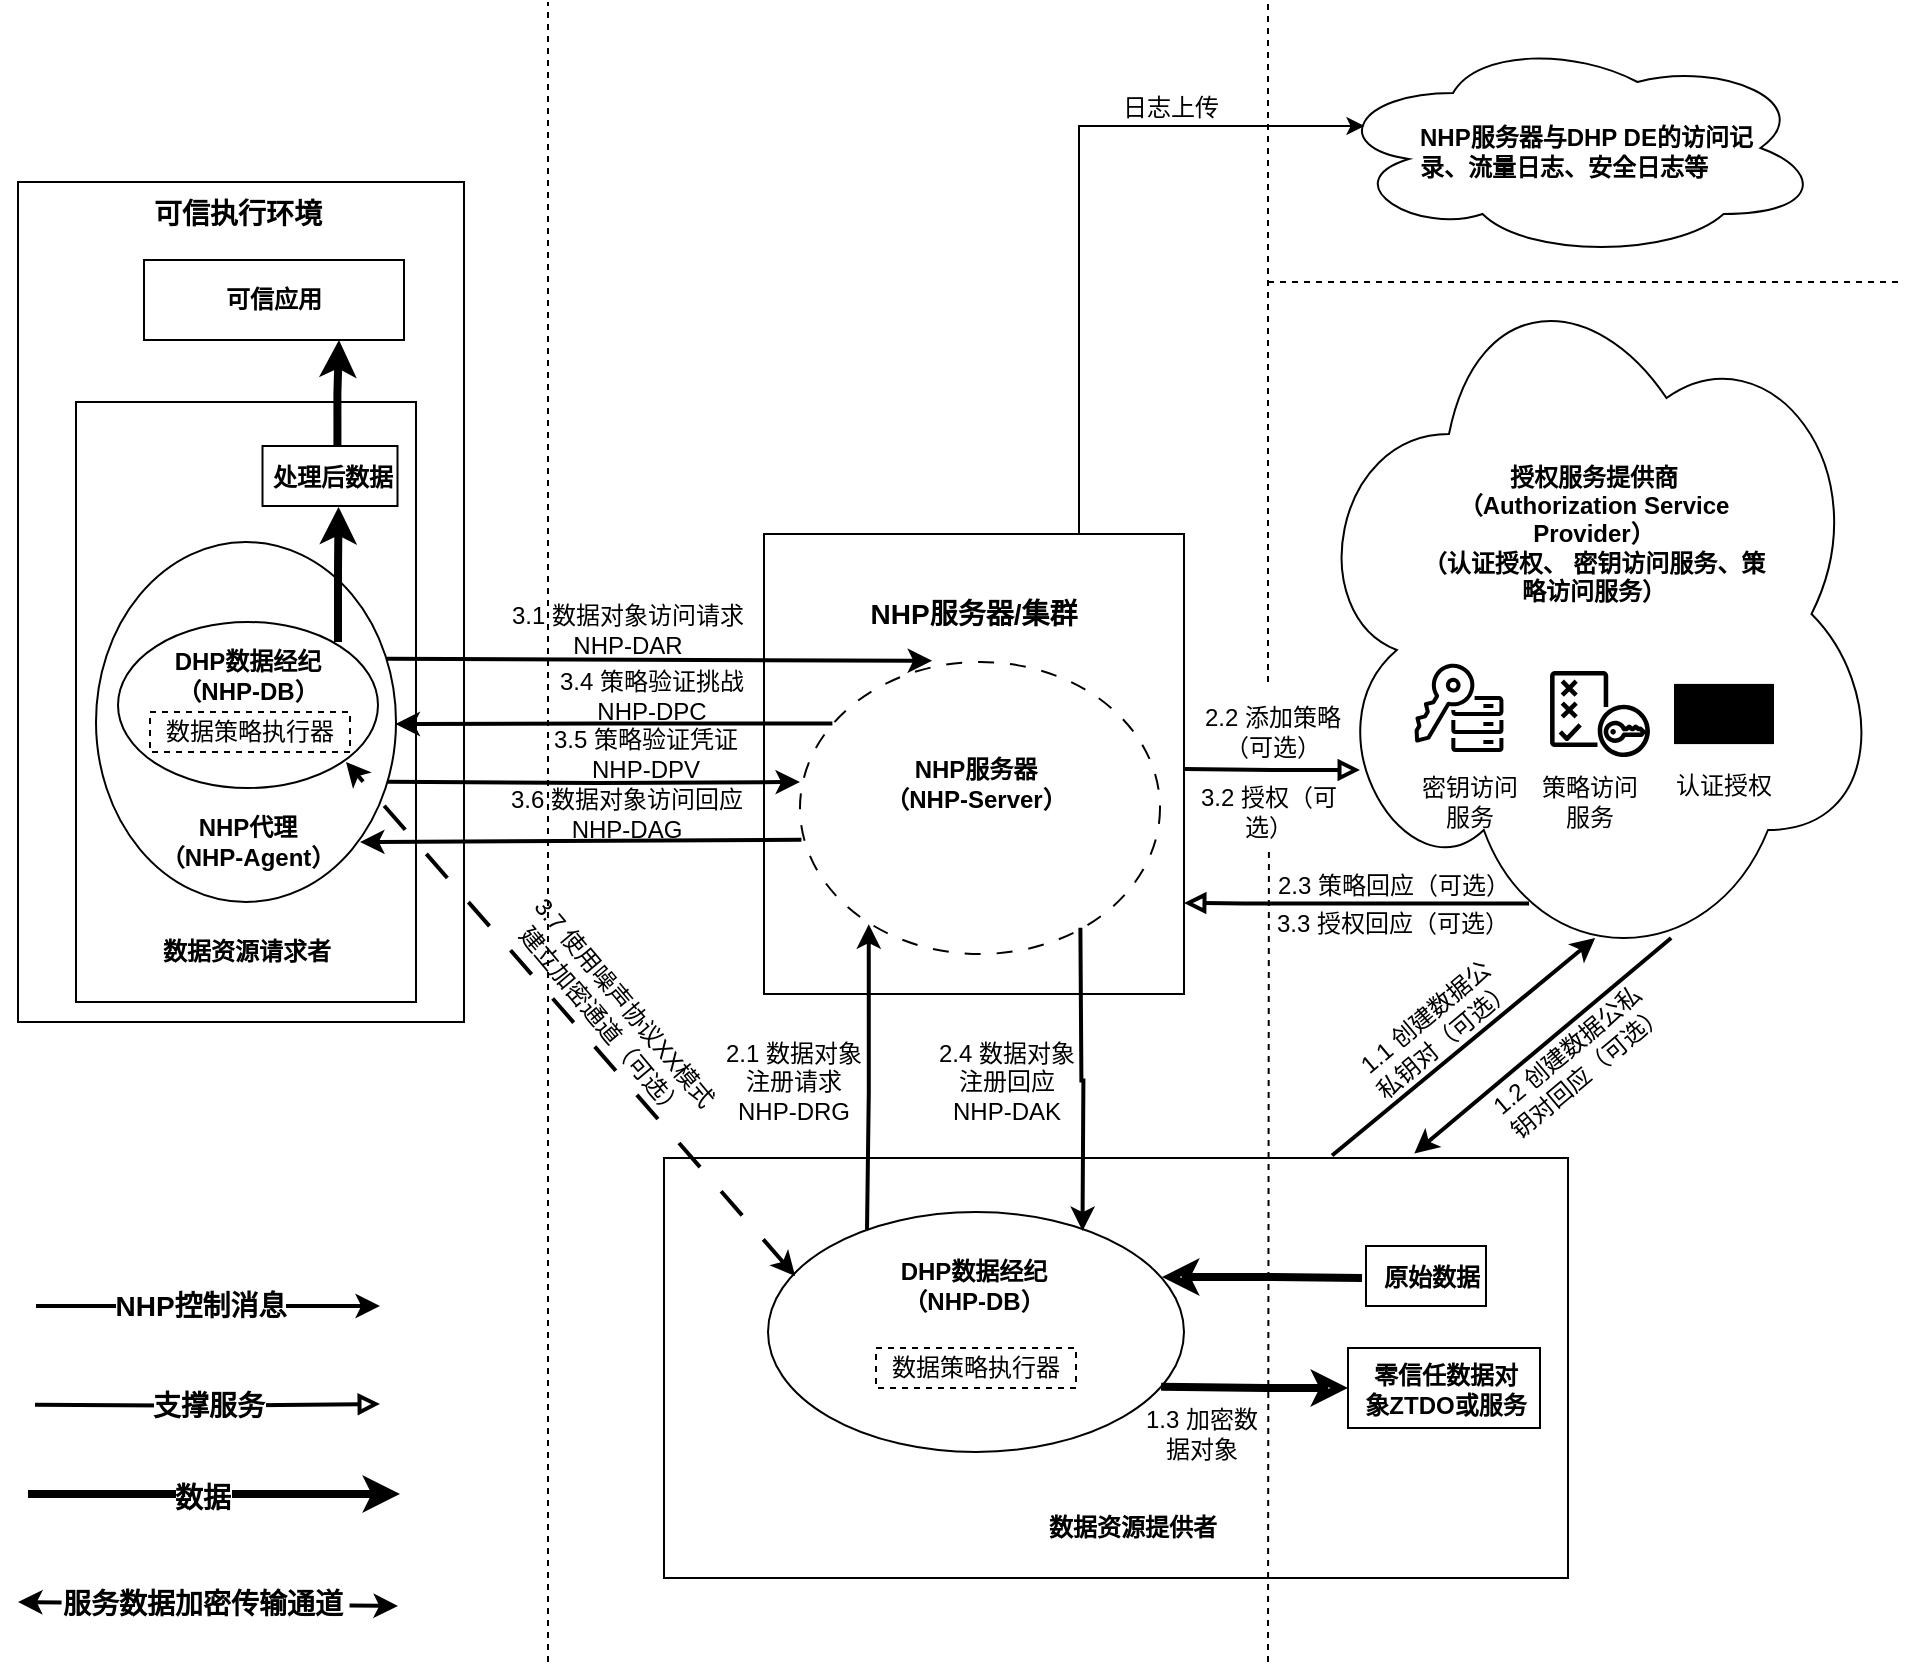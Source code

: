 <mxfile version="26.2.14">
  <diagram name="第 1 页" id="qHFYKtDAnqTjGrU_OHOG">
    <mxGraphModel dx="1131" dy="687" grid="1" gridSize="10" guides="1" tooltips="1" connect="1" arrows="1" fold="1" page="1" pageScale="1" pageWidth="3300" pageHeight="2339" math="0" shadow="0">
      <root>
        <mxCell id="0" />
        <mxCell id="1" parent="0" />
        <mxCell id="UsX5kfeknbiZO-hsTeYS-3" value="3.2 授权（可选）" style="text;html=1;align=center;verticalAlign=middle;whiteSpace=wrap;rounded=0;" parent="1" vertex="1">
          <mxGeometry x="927" y="514" width="74.97" height="41" as="geometry" />
        </mxCell>
        <mxCell id="00rbyf-99KH5G40TQg_o-24" value="" style="endArrow=none;dashed=1;html=1;rounded=0;" parent="1" edge="1">
          <mxGeometry width="50" height="50" relative="1" as="geometry">
            <mxPoint x="604" y="960" as="sourcePoint" />
            <mxPoint x="604" y="130" as="targetPoint" />
          </mxGeometry>
        </mxCell>
        <mxCell id="00rbyf-99KH5G40TQg_o-25" value="" style="rounded=0;whiteSpace=wrap;html=1;strokeWidth=1;fillColor=none;align=center;" parent="1" vertex="1">
          <mxGeometry x="712" y="396" width="210" height="230" as="geometry" />
        </mxCell>
        <mxCell id="00rbyf-99KH5G40TQg_o-26" value="&lt;b&gt;NHP服务器/集群&lt;/b&gt;" style="text;html=1;align=center;verticalAlign=middle;whiteSpace=wrap;rounded=0;fontSize=14;" parent="1" vertex="1">
          <mxGeometry x="762" y="421" width="110" height="30" as="geometry" />
        </mxCell>
        <mxCell id="00rbyf-99KH5G40TQg_o-27" value="" style="ellipse;whiteSpace=wrap;html=1;gradientColor=none;fillColor=none;dashed=1;dashPattern=8 8;" parent="1" vertex="1">
          <mxGeometry x="730" y="460" width="180" height="146" as="geometry" />
        </mxCell>
        <mxCell id="00rbyf-99KH5G40TQg_o-28" value="&lt;b&gt;NHP服务器&lt;/b&gt;&lt;div&gt;&lt;b&gt;（NHP-Server）&lt;/b&gt;&lt;/div&gt;" style="text;html=1;align=center;verticalAlign=middle;whiteSpace=wrap;rounded=0;" parent="1" vertex="1">
          <mxGeometry x="757.5" y="506" width="120" height="30" as="geometry" />
        </mxCell>
        <mxCell id="00rbyf-99KH5G40TQg_o-29" value="" style="endArrow=classic;startArrow=none;html=1;rounded=0;exitX=0.969;exitY=0.324;exitDx=0;exitDy=0;entryX=0.367;entryY=-0.004;entryDx=0;entryDy=0;entryPerimeter=0;strokeWidth=2;startFill=0;exitPerimeter=0;" parent="1" source="UxfDiZhfWIkGIpF8c-4R-3" target="00rbyf-99KH5G40TQg_o-27" edge="1">
          <mxGeometry width="50" height="50" relative="1" as="geometry">
            <mxPoint x="517.05" y="487.48" as="sourcePoint" />
            <mxPoint x="750.4" y="488.84" as="targetPoint" />
          </mxGeometry>
        </mxCell>
        <mxCell id="00rbyf-99KH5G40TQg_o-30" value="" style="endArrow=none;dashed=1;html=1;rounded=0;" parent="1" edge="1">
          <mxGeometry width="50" height="50" relative="1" as="geometry">
            <mxPoint x="964" y="470" as="sourcePoint" />
            <mxPoint x="964" y="130" as="targetPoint" />
          </mxGeometry>
        </mxCell>
        <mxCell id="00rbyf-99KH5G40TQg_o-31" value="" style="rounded=0;whiteSpace=wrap;html=1;strokeWidth=1;fillColor=none;align=center;" parent="1" vertex="1">
          <mxGeometry x="662" y="708" width="452" height="210" as="geometry" />
        </mxCell>
        <mxCell id="00rbyf-99KH5G40TQg_o-32" style="edgeStyle=orthogonalEdgeStyle;rounded=0;orthogonalLoop=1;jettySize=auto;html=1;exitX=0.947;exitY=0.271;exitDx=0;exitDy=0;entryX=0;entryY=0.5;entryDx=0;entryDy=0;exitPerimeter=0;strokeWidth=4;startArrow=classic;startFill=0;endArrow=none;" parent="1" source="UxfDiZhfWIkGIpF8c-4R-20" target="00rbyf-99KH5G40TQg_o-41" edge="1">
          <mxGeometry relative="1" as="geometry">
            <mxPoint x="914.72" y="767.6" as="sourcePoint" />
          </mxGeometry>
        </mxCell>
        <mxCell id="00rbyf-99KH5G40TQg_o-35" value="" style="group" parent="1" vertex="1" connectable="0">
          <mxGeometry x="1004" y="803" width="96" height="40" as="geometry" />
        </mxCell>
        <mxCell id="00rbyf-99KH5G40TQg_o-36" value="" style="rounded=0;whiteSpace=wrap;html=1;strokeWidth=1;fillColor=none;align=center;" parent="00rbyf-99KH5G40TQg_o-35" vertex="1">
          <mxGeometry width="96" height="40" as="geometry" />
        </mxCell>
        <mxCell id="00rbyf-99KH5G40TQg_o-37" value="&lt;b&gt;零信任数据对象ZTDO或服务&lt;/b&gt;" style="text;html=1;align=center;verticalAlign=middle;whiteSpace=wrap;rounded=0;" parent="00rbyf-99KH5G40TQg_o-35" vertex="1">
          <mxGeometry x="7.2" y="9" width="84" height="24" as="geometry" />
        </mxCell>
        <mxCell id="00rbyf-99KH5G40TQg_o-38" value="" style="group" parent="1" vertex="1" connectable="0">
          <mxGeometry x="1014" y="752" width="70" height="30" as="geometry" />
        </mxCell>
        <mxCell id="00rbyf-99KH5G40TQg_o-39" value="" style="group" parent="00rbyf-99KH5G40TQg_o-38" vertex="1" connectable="0">
          <mxGeometry x="-3" width="70" height="30" as="geometry" />
        </mxCell>
        <mxCell id="00rbyf-99KH5G40TQg_o-40" value="" style="rounded=0;whiteSpace=wrap;html=1;strokeWidth=1;fillColor=none;align=center;" parent="00rbyf-99KH5G40TQg_o-39" vertex="1">
          <mxGeometry x="2" width="60" height="30" as="geometry" />
        </mxCell>
        <mxCell id="00rbyf-99KH5G40TQg_o-41" value="&lt;b&gt;原始数据&lt;/b&gt;" style="text;html=1;align=center;verticalAlign=middle;whiteSpace=wrap;rounded=0;" parent="00rbyf-99KH5G40TQg_o-39" vertex="1">
          <mxGeometry y="4" width="70" height="24" as="geometry" />
        </mxCell>
        <mxCell id="00rbyf-99KH5G40TQg_o-42" style="edgeStyle=orthogonalEdgeStyle;rounded=0;orthogonalLoop=1;jettySize=auto;html=1;exitX=0.5;exitY=1;exitDx=0;exitDy=0;" parent="1" source="00rbyf-99KH5G40TQg_o-31" target="00rbyf-99KH5G40TQg_o-31" edge="1">
          <mxGeometry relative="1" as="geometry" />
        </mxCell>
        <mxCell id="00rbyf-99KH5G40TQg_o-43" style="edgeStyle=orthogonalEdgeStyle;rounded=0;orthogonalLoop=1;jettySize=auto;html=1;exitX=0;exitY=0.5;exitDx=0;exitDy=0;entryX=0.945;entryY=0.728;entryDx=0;entryDy=0;entryPerimeter=0;strokeWidth=4;startArrow=classic;startFill=0;endArrow=none;" parent="1" source="00rbyf-99KH5G40TQg_o-36" target="UxfDiZhfWIkGIpF8c-4R-20" edge="1">
          <mxGeometry relative="1" as="geometry">
            <mxPoint x="903.904" y="823.04" as="targetPoint" />
          </mxGeometry>
        </mxCell>
        <mxCell id="00rbyf-99KH5G40TQg_o-44" value="&lt;b&gt;数据资源提供者&lt;/b&gt;" style="text;html=1;align=center;verticalAlign=middle;whiteSpace=wrap;rounded=0;" parent="1" vertex="1">
          <mxGeometry x="844" y="878" width="105" height="30" as="geometry" />
        </mxCell>
        <mxCell id="00rbyf-99KH5G40TQg_o-45" value="" style="ellipse;shape=cloud;whiteSpace=wrap;html=1;gradientColor=none;fillColor=none;" parent="1" vertex="1">
          <mxGeometry x="982" y="256" width="290" height="360" as="geometry" />
        </mxCell>
        <mxCell id="00rbyf-99KH5G40TQg_o-46" value="&lt;font&gt;&lt;b&gt;授权服务提供商&lt;/b&gt;&lt;/font&gt;&lt;div&gt;&lt;font&gt;&lt;b&gt;（Authorization Service Provider）&lt;/b&gt;&lt;/font&gt;&lt;/div&gt;&lt;div&gt;&lt;b&gt;（认证授权、 密钥访问服务、策略访问服务）&lt;/b&gt;&lt;/div&gt;" style="text;html=1;align=center;verticalAlign=middle;whiteSpace=wrap;rounded=0;" parent="1" vertex="1">
          <mxGeometry x="1037" y="336" width="180" height="120" as="geometry" />
        </mxCell>
        <mxCell id="00rbyf-99KH5G40TQg_o-47" value="认证授权" style="text;html=1;align=center;verticalAlign=middle;whiteSpace=wrap;rounded=0;" parent="1" vertex="1">
          <mxGeometry x="1162" y="507" width="60" height="30" as="geometry" />
        </mxCell>
        <mxCell id="00rbyf-99KH5G40TQg_o-48" value="" style="sketch=0;outlineConnect=0;fontColor=#232F3E;gradientColor=none;fillColor=light-dark(#000000, #61820b);strokeColor=none;dashed=0;verticalLabelPosition=bottom;verticalAlign=top;align=center;html=1;fontSize=12;fontStyle=0;aspect=fixed;pointerEvents=1;shape=mxgraph.aws4.policy;" parent="1" vertex="1">
          <mxGeometry x="1104.97" y="464.5" width="50.06" height="43" as="geometry" />
        </mxCell>
        <mxCell id="00rbyf-99KH5G40TQg_o-49" value="策略访问服务" style="text;html=1;align=center;verticalAlign=middle;whiteSpace=wrap;rounded=0;" parent="1" vertex="1">
          <mxGeometry x="1095.03" y="515" width="60" height="30" as="geometry" />
        </mxCell>
        <mxCell id="00rbyf-99KH5G40TQg_o-50" value="" style="sketch=0;verticalLabelPosition=bottom;sketch=0;aspect=fixed;html=1;verticalAlign=top;strokeColor=none;fillColor=#000000;align=center;outlineConnect=0;pointerEvents=1;shape=mxgraph.citrix2.citrix_federated_authentication_service2;" parent="1" vertex="1">
          <mxGeometry x="1167" y="470.95" width="50" height="30.095" as="geometry" />
        </mxCell>
        <mxCell id="00rbyf-99KH5G40TQg_o-51" value="" style="sketch=0;outlineConnect=0;fontColor=#232F3E;gradientColor=none;fillColor=#000000;strokeColor=none;dashed=0;verticalLabelPosition=bottom;verticalAlign=top;align=center;html=1;fontSize=12;fontStyle=0;aspect=fixed;pointerEvents=1;shape=mxgraph.aws4.key_management_service_external_key_store;" parent="1" vertex="1">
          <mxGeometry x="1037" y="460" width="45" height="45" as="geometry" />
        </mxCell>
        <mxCell id="00rbyf-99KH5G40TQg_o-52" value="密钥访问服务" style="text;html=1;align=center;verticalAlign=middle;whiteSpace=wrap;rounded=0;" parent="1" vertex="1">
          <mxGeometry x="1035.03" y="515" width="60" height="30" as="geometry" />
        </mxCell>
        <mxCell id="00rbyf-99KH5G40TQg_o-53" style="edgeStyle=orthogonalEdgeStyle;rounded=0;orthogonalLoop=1;jettySize=auto;html=1;exitX=1;exitY=0.75;exitDx=0;exitDy=0;endArrow=block;endFill=0;startArrow=none;startFill=0;strokeWidth=2;" parent="1" edge="1">
          <mxGeometry relative="1" as="geometry">
            <mxPoint x="922" y="513.5" as="sourcePoint" />
            <mxPoint x="1010" y="514" as="targetPoint" />
          </mxGeometry>
        </mxCell>
        <mxCell id="00rbyf-99KH5G40TQg_o-54" style="edgeStyle=orthogonalEdgeStyle;rounded=0;orthogonalLoop=1;jettySize=auto;html=1;exitX=0.965;exitY=0.305;exitDx=0;exitDy=0;exitPerimeter=0;strokeWidth=4;" parent="1" edge="1">
          <mxGeometry relative="1" as="geometry">
            <mxPoint x="344" y="876" as="sourcePoint" />
            <mxPoint x="530" y="876" as="targetPoint" />
          </mxGeometry>
        </mxCell>
        <mxCell id="00rbyf-99KH5G40TQg_o-55" value="&lt;font style=&quot;font-size: 14px;&quot;&gt;&lt;b style=&quot;&quot;&gt;数据&lt;/b&gt;&lt;/font&gt;" style="edgeLabel;html=1;align=center;verticalAlign=middle;resizable=0;points=[];" parent="00rbyf-99KH5G40TQg_o-54" vertex="1" connectable="0">
          <mxGeometry x="-0.065" y="-2" relative="1" as="geometry">
            <mxPoint as="offset" />
          </mxGeometry>
        </mxCell>
        <mxCell id="00rbyf-99KH5G40TQg_o-56" style="edgeStyle=orthogonalEdgeStyle;rounded=0;orthogonalLoop=1;jettySize=auto;html=1;exitX=1;exitY=0.75;exitDx=0;exitDy=0;endArrow=block;endFill=0;startArrow=none;startFill=0;strokeWidth=2;" parent="1" edge="1">
          <mxGeometry relative="1" as="geometry">
            <mxPoint x="347.5" y="831.37" as="sourcePoint" />
            <mxPoint x="520" y="831" as="targetPoint" />
          </mxGeometry>
        </mxCell>
        <mxCell id="00rbyf-99KH5G40TQg_o-57" value="&lt;font style=&quot;font-size: 14px;&quot;&gt;&lt;b&gt;支撑服务&lt;/b&gt;&lt;/font&gt;" style="edgeLabel;html=1;align=center;verticalAlign=middle;resizable=0;points=[];" parent="00rbyf-99KH5G40TQg_o-56" vertex="1" connectable="0">
          <mxGeometry x="-0.009" relative="1" as="geometry">
            <mxPoint x="1" as="offset" />
          </mxGeometry>
        </mxCell>
        <mxCell id="00rbyf-99KH5G40TQg_o-58" value="" style="endArrow=classic;startArrow=none;html=1;rounded=0;strokeWidth=2;startFill=0;" parent="1" edge="1">
          <mxGeometry width="50" height="50" relative="1" as="geometry">
            <mxPoint x="348" y="782" as="sourcePoint" />
            <mxPoint x="520" y="782" as="targetPoint" />
          </mxGeometry>
        </mxCell>
        <mxCell id="00rbyf-99KH5G40TQg_o-59" value="&lt;font style=&quot;font-size: 14px;&quot;&gt;&lt;b&gt;NHP控制消息&lt;/b&gt;&lt;/font&gt;" style="edgeLabel;html=1;align=center;verticalAlign=middle;resizable=0;points=[];" parent="00rbyf-99KH5G40TQg_o-58" vertex="1" connectable="0">
          <mxGeometry x="-0.053" relative="1" as="geometry">
            <mxPoint as="offset" />
          </mxGeometry>
        </mxCell>
        <mxCell id="00rbyf-99KH5G40TQg_o-63" style="edgeStyle=orthogonalEdgeStyle;rounded=0;orthogonalLoop=1;jettySize=auto;html=1;exitX=0.191;exitY=0.898;exitDx=0;exitDy=0;startArrow=classic;startFill=1;endArrow=none;strokeWidth=2;entryX=0.238;entryY=0.106;entryDx=0;entryDy=0;entryPerimeter=0;exitPerimeter=0;" parent="1" source="00rbyf-99KH5G40TQg_o-27" edge="1">
          <mxGeometry relative="1" as="geometry">
            <mxPoint x="750.34" y="603.325" as="sourcePoint" />
            <mxPoint x="763.504" y="743.72" as="targetPoint" />
          </mxGeometry>
        </mxCell>
        <mxCell id="00rbyf-99KH5G40TQg_o-64" style="edgeStyle=orthogonalEdgeStyle;rounded=0;orthogonalLoop=1;jettySize=auto;html=1;entryX=0.756;entryY=0.054;entryDx=0;entryDy=0;entryPerimeter=0;strokeWidth=2;exitX=0.148;exitY=0.866;exitDx=0;exitDy=0;exitPerimeter=0;" parent="1" edge="1">
          <mxGeometry relative="1" as="geometry">
            <mxPoint x="870.2" y="592.92" as="sourcePoint" />
            <mxPoint x="871.248" y="744.48" as="targetPoint" />
          </mxGeometry>
        </mxCell>
        <mxCell id="00rbyf-99KH5G40TQg_o-66" value="" style="ellipse;shape=cloud;whiteSpace=wrap;html=1;align=center;fillColor=none;" parent="1" vertex="1">
          <mxGeometry x="995.03" y="148" width="245.97" height="110" as="geometry" />
        </mxCell>
        <mxCell id="00rbyf-99KH5G40TQg_o-67" value="&lt;b&gt;NHP服务器与DHP DE的访问记录、流量日志、安全日志等&lt;/b&gt;" style="text;html=1;align=left;verticalAlign=middle;whiteSpace=wrap;rounded=0;" parent="1" vertex="1">
          <mxGeometry x="1038" y="190" width="176" height="30" as="geometry" />
        </mxCell>
        <mxCell id="00rbyf-99KH5G40TQg_o-68" value="" style="endArrow=none;dashed=1;html=1;rounded=0;" parent="1" edge="1">
          <mxGeometry width="50" height="50" relative="1" as="geometry">
            <mxPoint x="964" y="270" as="sourcePoint" />
            <mxPoint x="1280" y="270" as="targetPoint" />
          </mxGeometry>
        </mxCell>
        <mxCell id="00rbyf-99KH5G40TQg_o-69" style="edgeStyle=orthogonalEdgeStyle;rounded=0;orthogonalLoop=1;jettySize=auto;html=1;exitX=0.75;exitY=0;exitDx=0;exitDy=0;entryX=0.07;entryY=0.4;entryDx=0;entryDy=0;entryPerimeter=0;" parent="1" source="00rbyf-99KH5G40TQg_o-25" target="00rbyf-99KH5G40TQg_o-66" edge="1">
          <mxGeometry relative="1" as="geometry">
            <Array as="points">
              <mxPoint x="869" y="192" />
            </Array>
          </mxGeometry>
        </mxCell>
        <mxCell id="00rbyf-99KH5G40TQg_o-70" value="2.1 数据对象&lt;div&gt;注册请求&lt;/div&gt;&lt;div&gt;NHP-DRG&lt;/div&gt;" style="text;html=1;align=center;verticalAlign=middle;whiteSpace=wrap;rounded=0;" parent="1" vertex="1">
          <mxGeometry x="687.5" y="645" width="77.5" height="50" as="geometry" />
        </mxCell>
        <mxCell id="00rbyf-99KH5G40TQg_o-71" value="2.4 数据对象&lt;div&gt;注册回应&lt;/div&gt;&lt;div&gt;NHP-DAK&lt;/div&gt;" style="text;html=1;align=center;verticalAlign=middle;whiteSpace=wrap;rounded=0;" parent="1" vertex="1">
          <mxGeometry x="797" y="645" width="73" height="50" as="geometry" />
        </mxCell>
        <mxCell id="00rbyf-99KH5G40TQg_o-77" value="1.3 加密数据对象" style="text;html=1;align=center;verticalAlign=middle;whiteSpace=wrap;rounded=0;" parent="1" vertex="1">
          <mxGeometry x="901" y="826" width="60" height="39" as="geometry" />
        </mxCell>
        <mxCell id="sqAiBqklvVXKbnQl1pjI-5" value="3.1 数据对象访问请求&lt;div&gt;NHP-DAR&lt;/div&gt;" style="text;html=1;align=center;verticalAlign=middle;whiteSpace=wrap;rounded=0;" parent="1" vertex="1">
          <mxGeometry x="579" y="422" width="130" height="44" as="geometry" />
        </mxCell>
        <mxCell id="sqAiBqklvVXKbnQl1pjI-6" value="2.2 添加策略（可选）" style="text;html=1;align=center;verticalAlign=middle;whiteSpace=wrap;rounded=0;" parent="1" vertex="1">
          <mxGeometry x="929.03" y="474" width="74.97" height="41" as="geometry" />
        </mxCell>
        <mxCell id="UsX5kfeknbiZO-hsTeYS-1" value="日志上传" style="text;html=1;align=center;verticalAlign=middle;whiteSpace=wrap;rounded=0;" parent="1" vertex="1">
          <mxGeometry x="877.5" y="173" width="74.97" height="20" as="geometry" />
        </mxCell>
        <mxCell id="UsX5kfeknbiZO-hsTeYS-4" value="" style="endArrow=none;dashed=1;html=1;rounded=0;" parent="1" target="UsX5kfeknbiZO-hsTeYS-3" edge="1">
          <mxGeometry width="50" height="50" relative="1" as="geometry">
            <mxPoint x="964" y="960" as="sourcePoint" />
            <mxPoint x="965.464" y="533" as="targetPoint" />
          </mxGeometry>
        </mxCell>
        <mxCell id="UsX5kfeknbiZO-hsTeYS-7" value="" style="endArrow=classic;html=1;rounded=0;entryX=0.502;entryY=0.95;entryDx=0;entryDy=0;entryPerimeter=0;strokeWidth=2;exitX=0.739;exitY=-0.006;exitDx=0;exitDy=0;exitPerimeter=0;" parent="1" source="00rbyf-99KH5G40TQg_o-31" target="00rbyf-99KH5G40TQg_o-45" edge="1">
          <mxGeometry width="50" height="50" relative="1" as="geometry">
            <mxPoint x="990" y="710" as="sourcePoint" />
            <mxPoint x="1040" y="660" as="targetPoint" />
          </mxGeometry>
        </mxCell>
        <mxCell id="UsX5kfeknbiZO-hsTeYS-8" value="" style="endArrow=none;html=1;rounded=0;entryX=0.633;entryY=0.95;entryDx=0;entryDy=0;entryPerimeter=0;exitX=0.83;exitY=-0.011;exitDx=0;exitDy=0;exitPerimeter=0;startArrow=classic;startFill=1;strokeWidth=2;" parent="1" source="00rbyf-99KH5G40TQg_o-31" target="00rbyf-99KH5G40TQg_o-45" edge="1">
          <mxGeometry width="50" height="50" relative="1" as="geometry">
            <mxPoint x="1080" y="710" as="sourcePoint" />
            <mxPoint x="1130" y="660" as="targetPoint" />
          </mxGeometry>
        </mxCell>
        <mxCell id="UsX5kfeknbiZO-hsTeYS-9" value="1.1 创建数据公私钥对（可选）" style="text;html=1;align=center;verticalAlign=middle;whiteSpace=wrap;rounded=0;rotation=-40;" parent="1" vertex="1">
          <mxGeometry x="1003.14" y="627.88" width="88" height="29.43" as="geometry" />
        </mxCell>
        <mxCell id="UsX5kfeknbiZO-hsTeYS-10" value="" style="group" parent="1" vertex="1" connectable="0">
          <mxGeometry x="973" y="572" width="127" height="51" as="geometry" />
        </mxCell>
        <mxCell id="sqAiBqklvVXKbnQl1pjI-7" value="3.3 授权回应（可选）" style="text;html=1;align=center;verticalAlign=middle;whiteSpace=wrap;rounded=0;" parent="UsX5kfeknbiZO-hsTeYS-10" vertex="1">
          <mxGeometry x="-10" y="4" width="127" height="30" as="geometry" />
        </mxCell>
        <mxCell id="UsX5kfeknbiZO-hsTeYS-5" value="2.3 策略回应（可选）" style="text;html=1;align=center;verticalAlign=middle;whiteSpace=wrap;rounded=0;" parent="UsX5kfeknbiZO-hsTeYS-10" vertex="1">
          <mxGeometry x="-6" y="-15" width="120" height="30" as="geometry" />
        </mxCell>
        <mxCell id="00rbyf-99KH5G40TQg_o-65" style="edgeStyle=orthogonalEdgeStyle;rounded=0;orthogonalLoop=1;jettySize=auto;html=1;entryX=1;entryY=0.802;entryDx=0;entryDy=0;entryPerimeter=0;startArrow=none;startFill=0;strokeWidth=2;endArrow=block;endFill=0;exitX=0.388;exitY=0.902;exitDx=0;exitDy=0;exitPerimeter=0;" parent="1" source="00rbyf-99KH5G40TQg_o-45" target="00rbyf-99KH5G40TQg_o-25" edge="1">
          <mxGeometry relative="1" as="geometry">
            <mxPoint x="1100" y="581" as="sourcePoint" />
            <mxPoint x="923.05" y="581.48" as="targetPoint" />
          </mxGeometry>
        </mxCell>
        <mxCell id="UsX5kfeknbiZO-hsTeYS-11" value="1.2 创建数据公私钥对回应（可选）" style="text;html=1;align=center;verticalAlign=middle;whiteSpace=wrap;rounded=0;rotation=-40;" parent="1" vertex="1">
          <mxGeometry x="1069.51" y="645.7" width="95.97" height="27.63" as="geometry" />
        </mxCell>
        <mxCell id="9-dNmZstQ9wWbJkjLVU4-2" style="edgeStyle=orthogonalEdgeStyle;rounded=0;orthogonalLoop=1;jettySize=auto;html=1;strokeWidth=2;entryX=0.978;entryY=0.661;entryDx=0;entryDy=0;entryPerimeter=0;exitX=0.09;exitY=0.211;exitDx=0;exitDy=0;exitPerimeter=0;" parent="1" edge="1" source="00rbyf-99KH5G40TQg_o-27">
          <mxGeometry relative="1" as="geometry">
            <mxPoint x="740" y="491" as="sourcePoint" />
            <mxPoint x="527.7" y="490.98" as="targetPoint" />
          </mxGeometry>
        </mxCell>
        <mxCell id="9-dNmZstQ9wWbJkjLVU4-5" value="3.4 策略验证挑战&lt;div&gt;NHP-DPC&lt;/div&gt;" style="text;html=1;align=center;verticalAlign=middle;whiteSpace=wrap;rounded=0;" parent="1" vertex="1">
          <mxGeometry x="601" y="463.33" width="110" height="26.67" as="geometry" />
        </mxCell>
        <mxCell id="9-dNmZstQ9wWbJkjLVU4-6" value="3.5 策略验证凭证&lt;div&gt;NHP-DPV&lt;/div&gt;" style="text;html=1;align=center;verticalAlign=middle;whiteSpace=wrap;rounded=0;" parent="1" vertex="1">
          <mxGeometry x="598" y="493.16" width="110" height="26.67" as="geometry" />
        </mxCell>
        <mxCell id="9-dNmZstQ9wWbJkjLVU4-7" value="" style="endArrow=classic;startArrow=none;html=1;rounded=0;strokeWidth=2;startFill=0;exitX=0.004;exitY=0.609;exitDx=0;exitDy=0;exitPerimeter=0;" parent="1" source="00rbyf-99KH5G40TQg_o-27" edge="1">
          <mxGeometry width="50" height="50" relative="1" as="geometry">
            <mxPoint x="730" y="546" as="sourcePoint" />
            <mxPoint x="510" y="550" as="targetPoint" />
          </mxGeometry>
        </mxCell>
        <mxCell id="9-dNmZstQ9wWbJkjLVU4-8" value="3.6 数据对象访问回应&lt;div&gt;NHP-DAG&lt;/div&gt;" style="text;html=1;align=center;verticalAlign=middle;whiteSpace=wrap;rounded=0;" parent="1" vertex="1">
          <mxGeometry x="571.5" y="514" width="143" height="44" as="geometry" />
        </mxCell>
        <mxCell id="9-dNmZstQ9wWbJkjLVU4-9" style="edgeStyle=orthogonalEdgeStyle;rounded=0;orthogonalLoop=1;jettySize=auto;html=1;entryX=0.973;entryY=0.666;entryDx=0;entryDy=0;entryPerimeter=0;strokeWidth=2;endArrow=none;startFill=1;startArrow=classic;" parent="1" edge="1" target="UxfDiZhfWIkGIpF8c-4R-3">
          <mxGeometry relative="1" as="geometry">
            <mxPoint x="730" y="520" as="sourcePoint" />
            <mxPoint x="512.54" y="519.81" as="targetPoint" />
          </mxGeometry>
        </mxCell>
        <mxCell id="UxfDiZhfWIkGIpF8c-4R-1" value="" style="rounded=0;whiteSpace=wrap;html=1;strokeWidth=1;fillColor=none;align=center;" vertex="1" parent="1">
          <mxGeometry x="339" y="220" width="223" height="420" as="geometry" />
        </mxCell>
        <mxCell id="UxfDiZhfWIkGIpF8c-4R-2" value="" style="rounded=0;whiteSpace=wrap;html=1;strokeWidth=1;fillColor=none;align=center;" vertex="1" parent="1">
          <mxGeometry x="368" y="330" width="170" height="300" as="geometry" />
        </mxCell>
        <mxCell id="UxfDiZhfWIkGIpF8c-4R-3" value="" style="ellipse;whiteSpace=wrap;html=1;gradientColor=none;fillColor=none;" vertex="1" parent="1">
          <mxGeometry x="378" y="400" width="150" height="180" as="geometry" />
        </mxCell>
        <mxCell id="UxfDiZhfWIkGIpF8c-4R-4" value="&lt;b&gt;数据资源请求者&lt;/b&gt;" style="text;html=1;align=center;verticalAlign=middle;whiteSpace=wrap;rounded=0;" vertex="1" parent="1">
          <mxGeometry x="405.5" y="590" width="95" height="30" as="geometry" />
        </mxCell>
        <mxCell id="UxfDiZhfWIkGIpF8c-4R-5" value="&lt;b&gt;可信执行环境&lt;/b&gt;" style="text;html=1;align=center;verticalAlign=middle;whiteSpace=wrap;rounded=0;fontSize=14;" vertex="1" parent="1">
          <mxGeometry x="394" y="221" width="110" height="30" as="geometry" />
        </mxCell>
        <mxCell id="UxfDiZhfWIkGIpF8c-4R-6" value="" style="group" vertex="1" connectable="0" parent="1">
          <mxGeometry x="409" y="259" width="130" height="40" as="geometry" />
        </mxCell>
        <mxCell id="UxfDiZhfWIkGIpF8c-4R-7" value="" style="rounded=0;whiteSpace=wrap;html=1;strokeWidth=1;fillColor=none;align=center;" vertex="1" parent="UxfDiZhfWIkGIpF8c-4R-6">
          <mxGeometry x="-7" width="130" height="40" as="geometry" />
        </mxCell>
        <mxCell id="UxfDiZhfWIkGIpF8c-4R-8" value="&lt;b&gt;可信应用&lt;/b&gt;" style="text;html=1;align=center;verticalAlign=middle;whiteSpace=wrap;rounded=0;" vertex="1" parent="UxfDiZhfWIkGIpF8c-4R-6">
          <mxGeometry x="29.03" y="8" width="57.94" height="24" as="geometry" />
        </mxCell>
        <mxCell id="UxfDiZhfWIkGIpF8c-4R-9" value="" style="ellipse;whiteSpace=wrap;html=1;gradientColor=none;fillColor=none;" vertex="1" parent="1">
          <mxGeometry x="389" y="440" width="130" height="83" as="geometry" />
        </mxCell>
        <mxCell id="UxfDiZhfWIkGIpF8c-4R-10" value="&lt;b&gt;NHP代理&lt;/b&gt;&lt;div&gt;&lt;b&gt;（NHP-Agent）&lt;/b&gt;&lt;/div&gt;" style="text;html=1;align=center;verticalAlign=middle;whiteSpace=wrap;rounded=0;" vertex="1" parent="1">
          <mxGeometry x="393.5" y="535" width="120" height="30" as="geometry" />
        </mxCell>
        <mxCell id="UxfDiZhfWIkGIpF8c-4R-11" value="" style="group" vertex="1" connectable="0" parent="1">
          <mxGeometry x="450" y="352" width="90" height="40" as="geometry" />
        </mxCell>
        <mxCell id="UxfDiZhfWIkGIpF8c-4R-12" value="" style="group" vertex="1" connectable="0" parent="UxfDiZhfWIkGIpF8c-4R-11">
          <mxGeometry width="90" height="40" as="geometry" />
        </mxCell>
        <mxCell id="UxfDiZhfWIkGIpF8c-4R-13" value="" style="group" vertex="1" connectable="0" parent="UxfDiZhfWIkGIpF8c-4R-12">
          <mxGeometry x="6.75" width="78.75" height="30" as="geometry" />
        </mxCell>
        <mxCell id="UxfDiZhfWIkGIpF8c-4R-14" value="" style="rounded=0;whiteSpace=wrap;html=1;strokeWidth=1;fillColor=none;align=center;" vertex="1" parent="UxfDiZhfWIkGIpF8c-4R-13">
          <mxGeometry x="4.5" width="67.5" height="30" as="geometry" />
        </mxCell>
        <mxCell id="UxfDiZhfWIkGIpF8c-4R-15" value="&lt;b&gt;处理后数据&lt;/b&gt;" style="text;html=1;align=center;verticalAlign=middle;whiteSpace=wrap;rounded=0;" vertex="1" parent="UxfDiZhfWIkGIpF8c-4R-13">
          <mxGeometry y="4" width="78.75" height="24" as="geometry" />
        </mxCell>
        <mxCell id="UxfDiZhfWIkGIpF8c-4R-16" style="edgeStyle=orthogonalEdgeStyle;rounded=0;orthogonalLoop=1;jettySize=auto;html=1;strokeWidth=4;entryX=0.75;entryY=1;entryDx=0;entryDy=0;exitX=0.555;exitY=-0.003;exitDx=0;exitDy=0;exitPerimeter=0;" edge="1" parent="1" source="UxfDiZhfWIkGIpF8c-4R-14" target="UxfDiZhfWIkGIpF8c-4R-7">
          <mxGeometry relative="1" as="geometry">
            <mxPoint x="499" y="350" as="targetPoint" />
            <mxPoint x="500" y="352" as="sourcePoint" />
          </mxGeometry>
        </mxCell>
        <mxCell id="UxfDiZhfWIkGIpF8c-4R-17" value="数据策略执行器" style="rounded=0;whiteSpace=wrap;html=1;fillColor=none;dashed=1;" vertex="1" parent="1">
          <mxGeometry x="405" y="485" width="100" height="20" as="geometry" />
        </mxCell>
        <mxCell id="UxfDiZhfWIkGIpF8c-4R-18" style="edgeStyle=orthogonalEdgeStyle;rounded=0;orthogonalLoop=1;jettySize=auto;html=1;entryX=0.54;entryY=1.102;entryDx=0;entryDy=0;strokeWidth=4;exitX=0.875;exitY=0.077;exitDx=0;exitDy=0;exitPerimeter=0;entryPerimeter=0;" edge="1" parent="1" source="UxfDiZhfWIkGIpF8c-4R-19" target="UxfDiZhfWIkGIpF8c-4R-15">
          <mxGeometry relative="1" as="geometry">
            <Array as="points" />
            <mxPoint x="501" y="499.05" as="sourcePoint" />
            <mxPoint x="499" y="384.05" as="targetPoint" />
          </mxGeometry>
        </mxCell>
        <mxCell id="UxfDiZhfWIkGIpF8c-4R-19" value="&lt;b&gt;DHP数据经纪&lt;/b&gt;&lt;div&gt;&lt;b&gt;（NHP-DB）&lt;/b&gt;&lt;/div&gt;" style="text;html=1;align=center;verticalAlign=middle;whiteSpace=wrap;rounded=0;" vertex="1" parent="1">
          <mxGeometry x="394" y="447" width="120" height="39" as="geometry" />
        </mxCell>
        <mxCell id="UxfDiZhfWIkGIpF8c-4R-20" value="" style="ellipse;whiteSpace=wrap;html=1;gradientColor=none;fillColor=none;" vertex="1" parent="1">
          <mxGeometry x="714" y="735" width="208" height="120" as="geometry" />
        </mxCell>
        <mxCell id="UxfDiZhfWIkGIpF8c-4R-21" value="&lt;b&gt;DHP数据经纪&lt;/b&gt;&lt;div&gt;&lt;b&gt;（NHP-DB）&lt;/b&gt;&lt;/div&gt;" style="text;html=1;align=center;verticalAlign=middle;whiteSpace=wrap;rounded=0;" vertex="1" parent="1">
          <mxGeometry x="757" y="752" width="120" height="39" as="geometry" />
        </mxCell>
        <mxCell id="UxfDiZhfWIkGIpF8c-4R-22" value="数据策略执行器" style="rounded=0;whiteSpace=wrap;html=1;fillColor=none;dashed=1;" vertex="1" parent="1">
          <mxGeometry x="768" y="803" width="100" height="20" as="geometry" />
        </mxCell>
        <mxCell id="UxfDiZhfWIkGIpF8c-4R-23" value="" style="endArrow=classic;startArrow=classic;html=1;rounded=0;strokeWidth=2;dashed=1;dashPattern=8 8;" edge="1" parent="1">
          <mxGeometry width="50" height="50" relative="1" as="geometry">
            <mxPoint x="529" y="932" as="sourcePoint" />
            <mxPoint x="339" y="930" as="targetPoint" />
          </mxGeometry>
        </mxCell>
        <mxCell id="UxfDiZhfWIkGIpF8c-4R-24" value="&lt;b&gt;&lt;font style=&quot;font-size: 14px;&quot;&gt;服务数据加密传输通道&lt;/font&gt;&lt;/b&gt;" style="edgeLabel;html=1;align=center;verticalAlign=middle;resizable=0;points=[];" vertex="1" connectable="0" parent="UxfDiZhfWIkGIpF8c-4R-23">
          <mxGeometry x="0.189" relative="1" as="geometry">
            <mxPoint x="15" as="offset" />
          </mxGeometry>
        </mxCell>
        <mxCell id="UxfDiZhfWIkGIpF8c-4R-28" value="" style="endArrow=classic;startArrow=classic;html=1;rounded=0;entryX=0.885;entryY=0.866;entryDx=0;entryDy=0;entryPerimeter=0;exitX=0.07;exitY=0.283;exitDx=0;exitDy=0;exitPerimeter=0;strokeWidth=2;dashed=1;dashPattern=8 8;" edge="1" parent="1">
          <mxGeometry width="50" height="50" relative="1" as="geometry">
            <mxPoint x="727.56" y="766.96" as="sourcePoint" />
            <mxPoint x="503" y="510" as="targetPoint" />
          </mxGeometry>
        </mxCell>
        <mxCell id="UxfDiZhfWIkGIpF8c-4R-29" value="3.7 使用噪声协议XX模式建立加密通道（可选）" style="text;html=1;align=center;verticalAlign=middle;whiteSpace=wrap;rounded=0;rotation=50;" vertex="1" parent="1">
          <mxGeometry x="565" y="613.31" width="143" height="44" as="geometry" />
        </mxCell>
      </root>
    </mxGraphModel>
  </diagram>
</mxfile>
